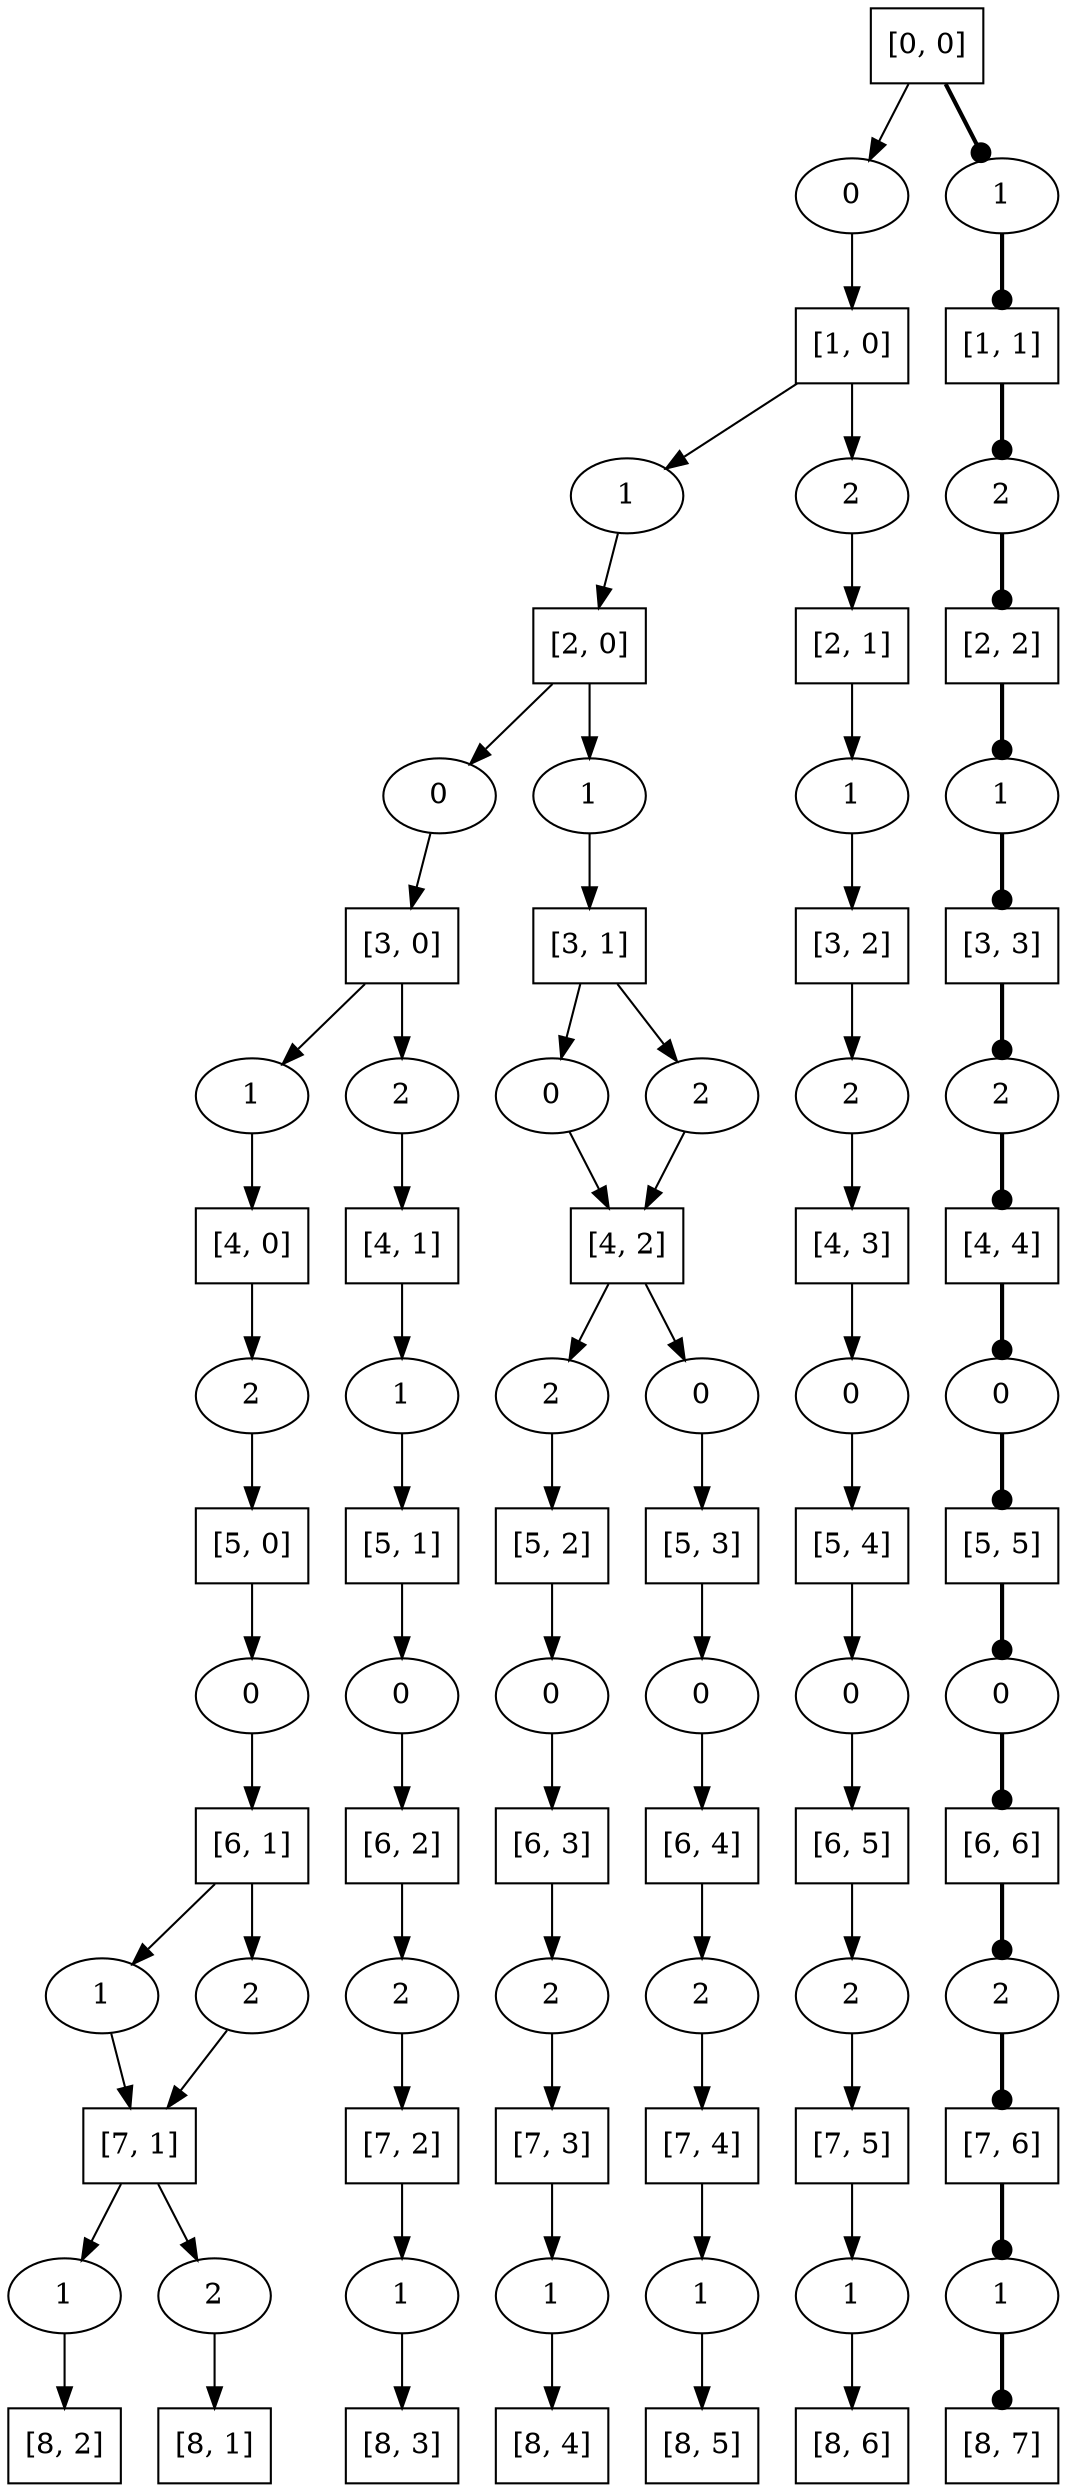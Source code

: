 digraph Afinidad {  
 size="100,100"; 
    "[8, 7]" [shape=box];
    "[5, 4]" [shape=box];
    "[5, 4],0" [label=0];
    "[5, 4]" -> "[5, 4],0";
    "[5, 4],0" -> "[6, 5]";
    "[4, 3]" [shape=box];
    "[4, 3],0" [label=0];
    "[4, 3]" -> "[4, 3],0";
    "[4, 3],0" -> "[5, 4]";
    "[6, 5]" [shape=box];
    "[6, 5],2" [label=2];
    "[6, 5]" -> "[6, 5],2";
    "[6, 5],2" -> "[7, 5]";
    "[8, 2]" [shape=box];
    "[1, 1]" [shape=box];
    "[1, 1],2" [label=2];
    "[1, 1]" -> "[1, 1],2"[style=bold,arrowhead=dot];
    "[1, 1],2" -> "[2, 2]"[style=bold,arrowhead=dot];
    "[7, 2]" [shape=box];
    "[7, 2],1" [label=1];
    "[7, 2]" -> "[7, 2],1";
    "[7, 2],1" -> "[8, 3]";
    "[6, 3]" [shape=box];
    "[6, 3],2" [label=2];
    "[6, 3]" -> "[6, 3],2";
    "[6, 3],2" -> "[7, 3]";
    "[5, 2]" [shape=box];
    "[5, 2],0" [label=0];
    "[5, 2]" -> "[5, 2],0";
    "[5, 2],0" -> "[6, 3]";
    "[2, 1]" [shape=box];
    "[2, 1],1" [label=1];
    "[2, 1]" -> "[2, 1],1";
    "[2, 1],1" -> "[3, 2]";
    "[7, 6]" [shape=box];
    "[7, 6],1" [label=1];
    "[7, 6]" -> "[7, 6],1"[style=bold,arrowhead=dot];
    "[7, 6],1" -> "[8, 7]"[style=bold,arrowhead=dot];
    "[8, 1]" [shape=box];
    "[7, 1]" [shape=box];
    "[7, 1],1" [label=1];
    "[7, 1]" -> "[7, 1],1";
    "[7, 1],1" -> "[8, 2]";
    "[5, 1]" [shape=box];
    "[5, 1],0" [label=0];
    "[5, 1]" -> "[5, 1],0";
    "[5, 1],0" -> "[6, 2]";
    "[8, 5]" [shape=box];
    "[4, 2]" [shape=box];
    "[4, 2],2" [label=2];
    "[4, 2]" -> "[4, 2],2";
    "[4, 2],2" -> "[5, 2]";
    "[3, 1]" [shape=box];
    "[3, 1],0" [label=0];
    "[3, 1]" -> "[3, 1],0";
    "[3, 1],0" -> "[4, 2]";
    "[3, 1],2" [label=2];
    "[3, 1]" -> "[3, 1],2";
    "[3, 1],2" -> "[4, 2]";
    "[6, 2]" [shape=box];
    "[6, 2],2" [label=2];
    "[6, 2]" -> "[6, 2],2";
    "[6, 2],2" -> "[7, 2]";
    "[4, 1]" [shape=box];
    "[4, 1],1" [label=1];
    "[4, 1]" -> "[4, 1],1";
    "[4, 1],1" -> "[5, 1]";
    "[3, 3]" [shape=box];
    "[3, 3],2" [label=2];
    "[3, 3]" -> "[3, 3],2"[style=bold,arrowhead=dot];
    "[3, 3],2" -> "[4, 4]"[style=bold,arrowhead=dot];
    "[0, 0]" [shape=box];
    "[0, 0],0" [label=0];
    "[0, 0]" -> "[0, 0],0";
    "[0, 0],0" -> "[1, 0]";
    "[0, 0],1" [label=1];
    "[0, 0]" -> "[0, 0],1"[style=bold,arrowhead=dot];
    "[0, 0],1" -> "[1, 1]"[style=bold,arrowhead=dot];
    "[5, 5]" [shape=box];
    "[5, 5],0" [label=0];
    "[5, 5]" -> "[5, 5],0"[style=bold,arrowhead=dot];
    "[5, 5],0" -> "[6, 6]"[style=bold,arrowhead=dot];
    "[4, 4]" [shape=box];
    "[4, 4],0" [label=0];
    "[4, 4]" -> "[4, 4],0"[style=bold,arrowhead=dot];
    "[4, 4],0" -> "[5, 5]"[style=bold,arrowhead=dot];
    "[6, 6]" [shape=box];
    "[6, 6],2" [label=2];
    "[6, 6]" -> "[6, 6],2"[style=bold,arrowhead=dot];
    "[6, 6],2" -> "[7, 6]"[style=bold,arrowhead=dot];
    "[5, 0]" [shape=box];
    "[5, 0],0" [label=0];
    "[5, 0]" -> "[5, 0],0";
    "[5, 0],0" -> "[6, 1]";
    "[7, 1]" [shape=box];
    "[7, 1],2" [label=2];
    "[7, 1]" -> "[7, 1],2";
    "[7, 1],2" -> "[8, 1]";
    "[8, 4]" [shape=box];
    "[6, 1]" [shape=box];
    "[6, 1],1" [label=1];
    "[6, 1]" -> "[6, 1],1";
    "[6, 1],1" -> "[7, 1]";
    "[6, 1],2" [label=2];
    "[6, 1]" -> "[6, 1],2";
    "[6, 1],2" -> "[7, 1]";
    "[2, 0]" [shape=box];
    "[2, 0],0" [label=0];
    "[2, 0]" -> "[2, 0],0";
    "[2, 0],0" -> "[3, 0]";
    "[2, 0],1" [label=1];
    "[2, 0]" -> "[2, 0],1";
    "[2, 0],1" -> "[3, 1]";
    "[7, 4]" [shape=box];
    "[7, 4],1" [label=1];
    "[7, 4]" -> "[7, 4],1";
    "[7, 4],1" -> "[8, 5]";
    "[1, 0]" [shape=box];
    "[1, 0],1" [label=1];
    "[1, 0]" -> "[1, 0],1";
    "[1, 0],1" -> "[2, 0]";
    "[1, 0],2" [label=2];
    "[1, 0]" -> "[1, 0],2";
    "[1, 0],2" -> "[2, 1]";
    "[2, 2]" [shape=box];
    "[2, 2],1" [label=1];
    "[2, 2]" -> "[2, 2],1"[style=bold,arrowhead=dot];
    "[2, 2],1" -> "[3, 3]"[style=bold,arrowhead=dot];
    "[7, 5]" [shape=box];
    "[7, 5],1" [label=1];
    "[7, 5]" -> "[7, 5],1";
    "[7, 5],1" -> "[8, 6]";
    "[8, 3]" [shape=box];
    "[4, 0]" [shape=box];
    "[4, 0],2" [label=2];
    "[4, 0]" -> "[4, 0],2";
    "[4, 0],2" -> "[5, 0]";
    "[3, 0]" [shape=box];
    "[3, 0],1" [label=1];
    "[3, 0]" -> "[3, 0],1";
    "[3, 0],1" -> "[4, 0]";
    "[3, 0],2" [label=2];
    "[3, 0]" -> "[3, 0],2";
    "[3, 0],2" -> "[4, 1]";
    "[7, 3]" [shape=box];
    "[7, 3],1" [label=1];
    "[7, 3]" -> "[7, 3],1";
    "[7, 3],1" -> "[8, 4]";
    "[5, 3]" [shape=box];
    "[5, 3],0" [label=0];
    "[5, 3]" -> "[5, 3],0";
    "[5, 3],0" -> "[6, 4]";
    "[3, 2]" [shape=box];
    "[3, 2],2" [label=2];
    "[3, 2]" -> "[3, 2],2";
    "[3, 2],2" -> "[4, 3]";
    "[6, 4]" [shape=box];
    "[6, 4],2" [label=2];
    "[6, 4]" -> "[6, 4],2";
    "[6, 4],2" -> "[7, 4]";
    "[4, 2]" [shape=box];
    "[4, 2],0" [label=0];
    "[4, 2]" -> "[4, 2],0";
    "[4, 2],0" -> "[5, 3]";
    "[8, 6]" [shape=box];
}
